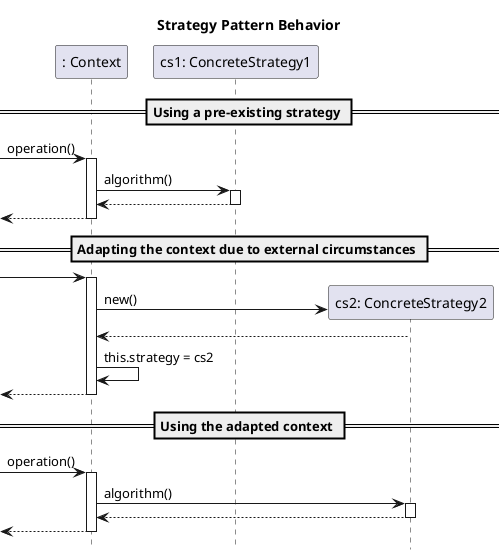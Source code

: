 @startuml

hide footbox
title Strategy Pattern Behavior

participant ": Context" as C
participant "cs1: ConcreteStrategy1" as CS1

== Using a pre-existing strategy ==

[-> C: operation()
activate C
C -> CS1: algorithm()
activate CS1
CS1 --> C
deactivate CS1
[<-- C:
deactivate C

== Adapting the context due to external circumstances ==

[-> C
activate C
create "cs2: ConcreteStrategy2" as CS2
C -> CS2: new()
CS2 --> C
C -> C: this.strategy = cs2
[<-- C:
deactivate C

== Using the adapted context ==

[-> C: operation()
activate C
C -> CS2: algorithm()
activate CS2
CS2 --> C
deactivate CS2
[<-- C:
deactivate C

@enduml
